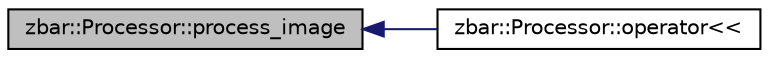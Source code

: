 digraph G
{
  edge [fontname="Helvetica",fontsize="10",labelfontname="Helvetica",labelfontsize="10"];
  node [fontname="Helvetica",fontsize="10",shape=record];
  rankdir=LR;
  Node1 [label="zbar::Processor::process_image",height=0.2,width=0.4,color="black", fillcolor="grey75", style="filled" fontcolor="black"];
  Node1 -> Node2 [dir=back,color="midnightblue",fontsize="10",style="solid",fontname="Helvetica"];
  Node2 [label="zbar::Processor::operator\<\<",height=0.2,width=0.4,color="black", fillcolor="white", style="filled",URL="$classzbar_1_1_processor.html#afcf554ab73b388a38ff7a80e2a3fcf07"];
}

